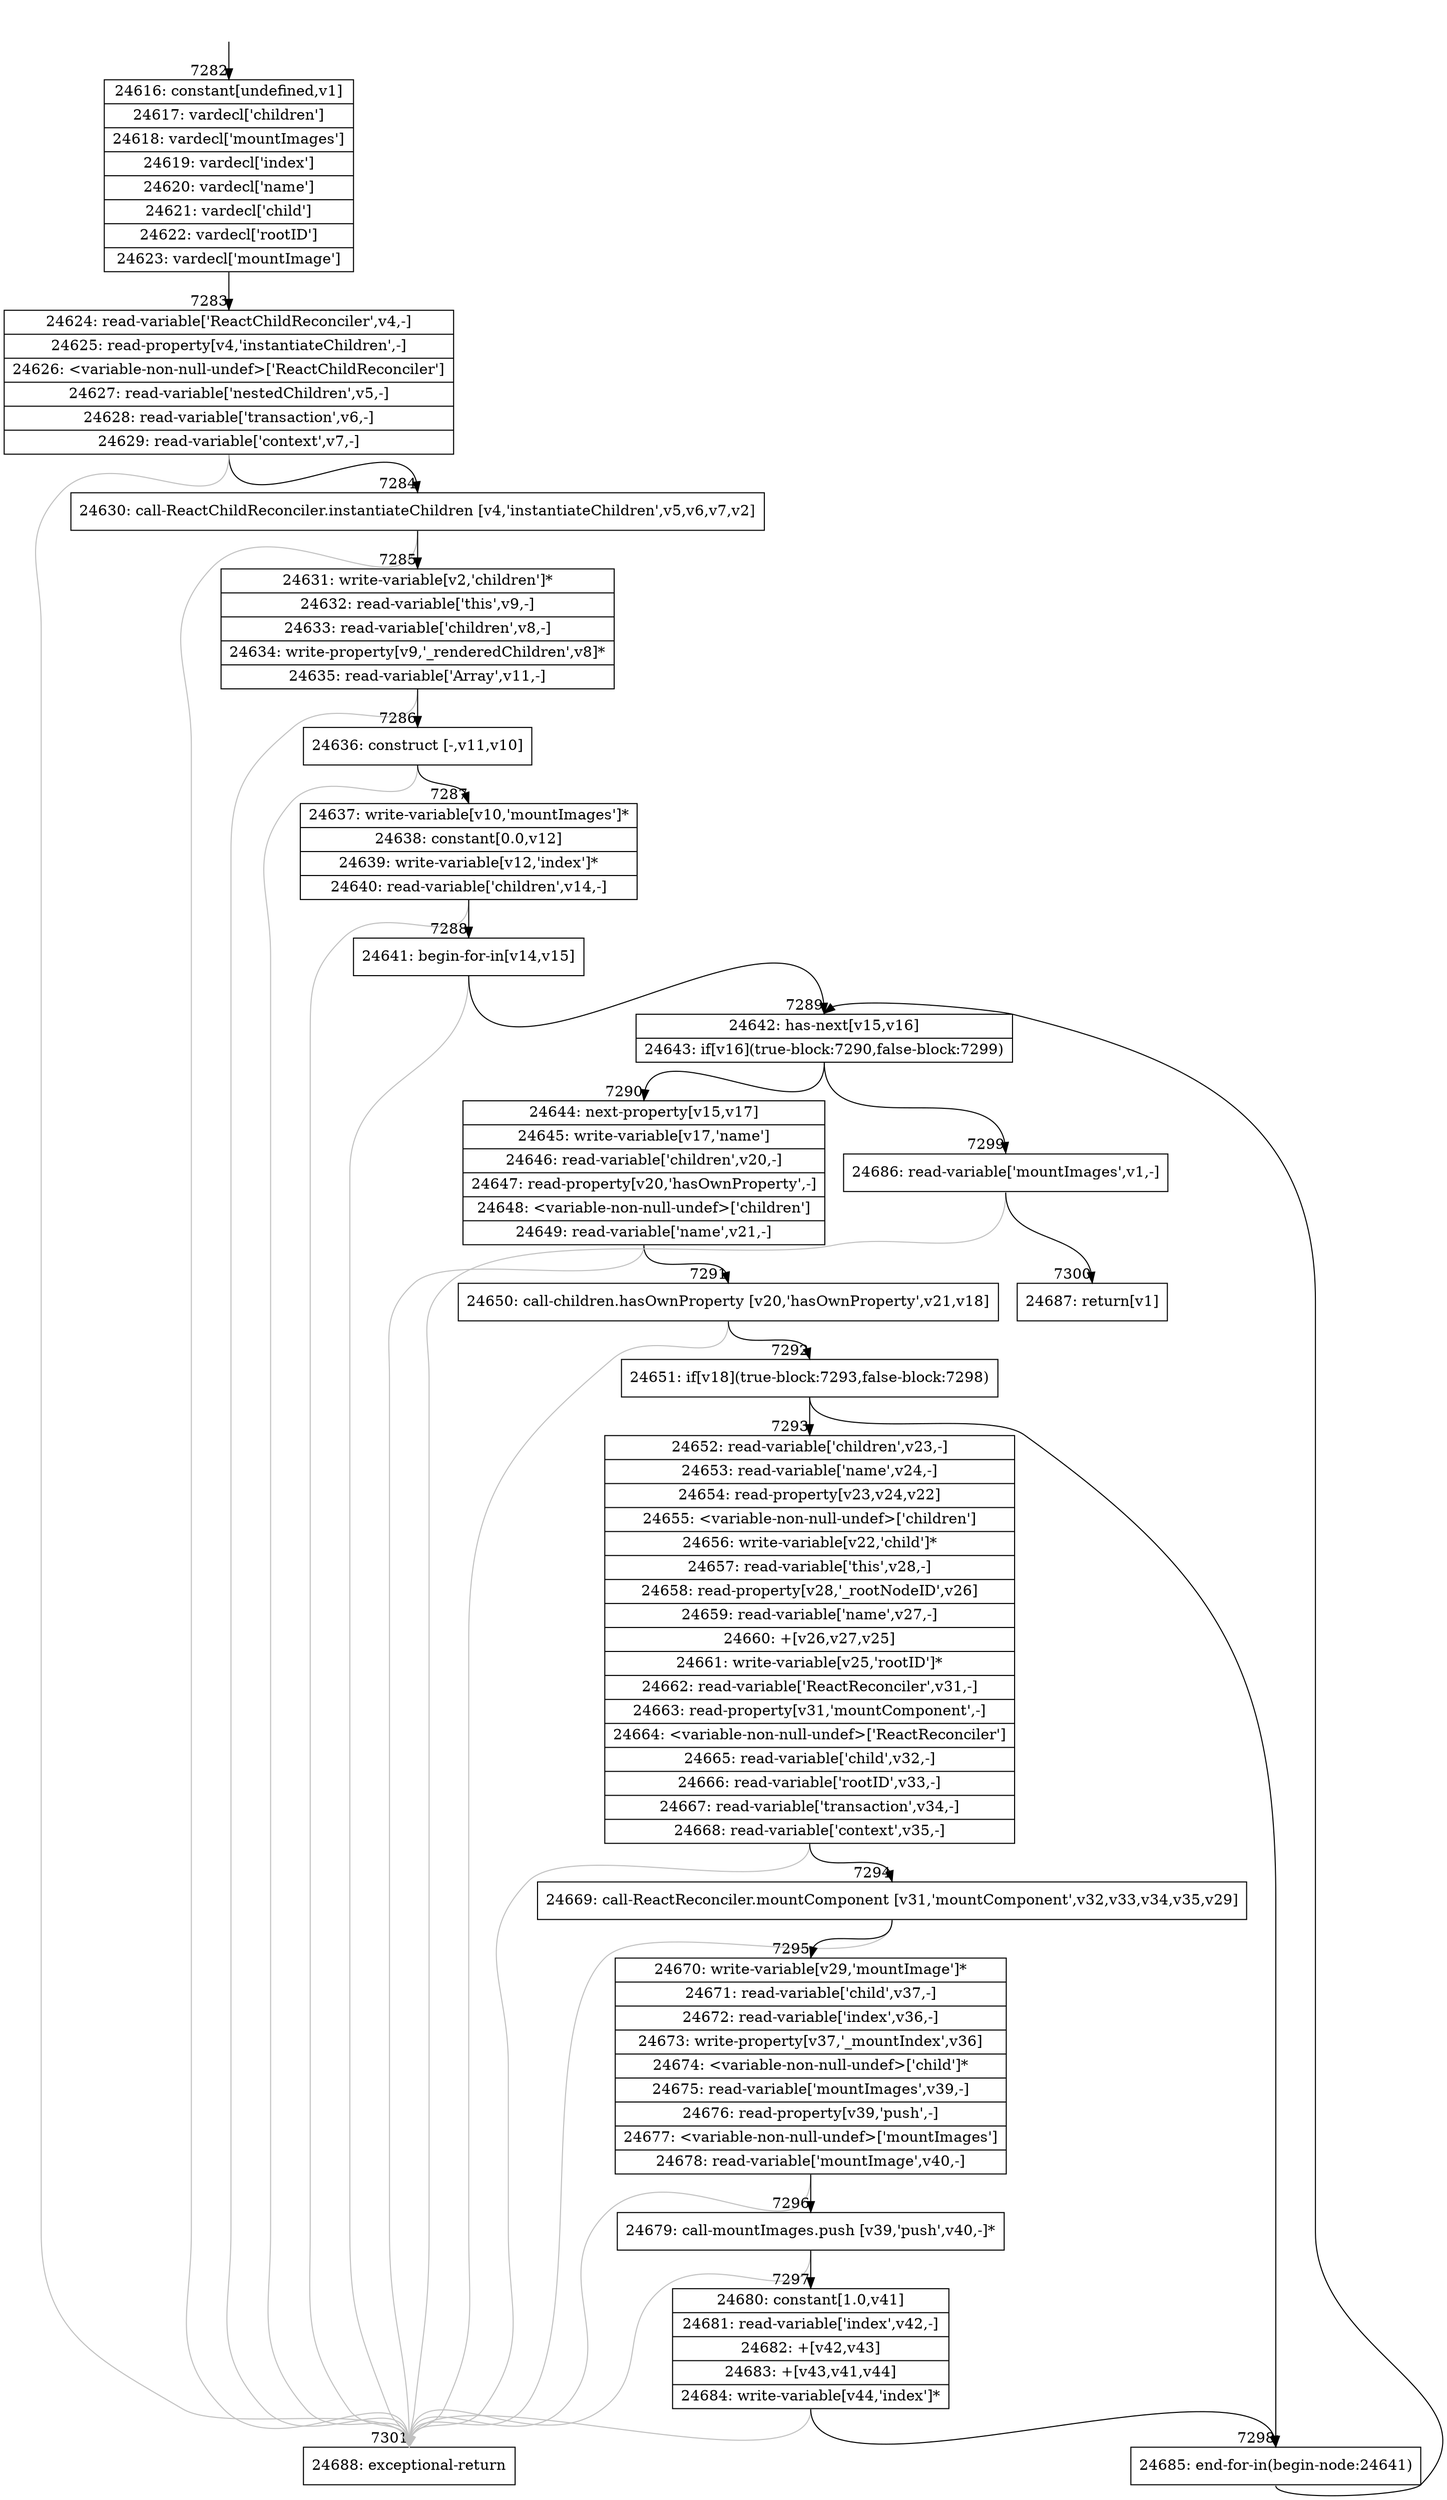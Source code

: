 digraph {
rankdir="TD"
BB_entry504[shape=none,label=""];
BB_entry504 -> BB7282 [tailport=s, headport=n, headlabel="    7282"]
BB7282 [shape=record label="{24616: constant[undefined,v1]|24617: vardecl['children']|24618: vardecl['mountImages']|24619: vardecl['index']|24620: vardecl['name']|24621: vardecl['child']|24622: vardecl['rootID']|24623: vardecl['mountImage']}" ] 
BB7282 -> BB7283 [tailport=s, headport=n, headlabel="      7283"]
BB7283 [shape=record label="{24624: read-variable['ReactChildReconciler',v4,-]|24625: read-property[v4,'instantiateChildren',-]|24626: \<variable-non-null-undef\>['ReactChildReconciler']|24627: read-variable['nestedChildren',v5,-]|24628: read-variable['transaction',v6,-]|24629: read-variable['context',v7,-]}" ] 
BB7283 -> BB7284 [tailport=s, headport=n, headlabel="      7284"]
BB7283 -> BB7301 [tailport=s, headport=n, color=gray, headlabel="      7301"]
BB7284 [shape=record label="{24630: call-ReactChildReconciler.instantiateChildren [v4,'instantiateChildren',v5,v6,v7,v2]}" ] 
BB7284 -> BB7285 [tailport=s, headport=n, headlabel="      7285"]
BB7284 -> BB7301 [tailport=s, headport=n, color=gray]
BB7285 [shape=record label="{24631: write-variable[v2,'children']*|24632: read-variable['this',v9,-]|24633: read-variable['children',v8,-]|24634: write-property[v9,'_renderedChildren',v8]*|24635: read-variable['Array',v11,-]}" ] 
BB7285 -> BB7286 [tailport=s, headport=n, headlabel="      7286"]
BB7285 -> BB7301 [tailport=s, headport=n, color=gray]
BB7286 [shape=record label="{24636: construct [-,v11,v10]}" ] 
BB7286 -> BB7287 [tailport=s, headport=n, headlabel="      7287"]
BB7286 -> BB7301 [tailport=s, headport=n, color=gray]
BB7287 [shape=record label="{24637: write-variable[v10,'mountImages']*|24638: constant[0.0,v12]|24639: write-variable[v12,'index']*|24640: read-variable['children',v14,-]}" ] 
BB7287 -> BB7288 [tailport=s, headport=n, headlabel="      7288"]
BB7287 -> BB7301 [tailport=s, headport=n, color=gray]
BB7288 [shape=record label="{24641: begin-for-in[v14,v15]}" ] 
BB7288 -> BB7289 [tailport=s, headport=n, headlabel="      7289"]
BB7288 -> BB7301 [tailport=s, headport=n, color=gray]
BB7289 [shape=record label="{24642: has-next[v15,v16]|24643: if[v16](true-block:7290,false-block:7299)}" ] 
BB7289 -> BB7290 [tailport=s, headport=n, headlabel="      7290"]
BB7289 -> BB7299 [tailport=s, headport=n, headlabel="      7299"]
BB7290 [shape=record label="{24644: next-property[v15,v17]|24645: write-variable[v17,'name']|24646: read-variable['children',v20,-]|24647: read-property[v20,'hasOwnProperty',-]|24648: \<variable-non-null-undef\>['children']|24649: read-variable['name',v21,-]}" ] 
BB7290 -> BB7291 [tailport=s, headport=n, headlabel="      7291"]
BB7290 -> BB7301 [tailport=s, headport=n, color=gray]
BB7291 [shape=record label="{24650: call-children.hasOwnProperty [v20,'hasOwnProperty',v21,v18]}" ] 
BB7291 -> BB7292 [tailport=s, headport=n, headlabel="      7292"]
BB7291 -> BB7301 [tailport=s, headport=n, color=gray]
BB7292 [shape=record label="{24651: if[v18](true-block:7293,false-block:7298)}" ] 
BB7292 -> BB7293 [tailport=s, headport=n, headlabel="      7293"]
BB7292 -> BB7298 [tailport=s, headport=n, headlabel="      7298"]
BB7293 [shape=record label="{24652: read-variable['children',v23,-]|24653: read-variable['name',v24,-]|24654: read-property[v23,v24,v22]|24655: \<variable-non-null-undef\>['children']|24656: write-variable[v22,'child']*|24657: read-variable['this',v28,-]|24658: read-property[v28,'_rootNodeID',v26]|24659: read-variable['name',v27,-]|24660: +[v26,v27,v25]|24661: write-variable[v25,'rootID']*|24662: read-variable['ReactReconciler',v31,-]|24663: read-property[v31,'mountComponent',-]|24664: \<variable-non-null-undef\>['ReactReconciler']|24665: read-variable['child',v32,-]|24666: read-variable['rootID',v33,-]|24667: read-variable['transaction',v34,-]|24668: read-variable['context',v35,-]}" ] 
BB7293 -> BB7294 [tailport=s, headport=n, headlabel="      7294"]
BB7293 -> BB7301 [tailport=s, headport=n, color=gray]
BB7294 [shape=record label="{24669: call-ReactReconciler.mountComponent [v31,'mountComponent',v32,v33,v34,v35,v29]}" ] 
BB7294 -> BB7295 [tailport=s, headport=n, headlabel="      7295"]
BB7294 -> BB7301 [tailport=s, headport=n, color=gray]
BB7295 [shape=record label="{24670: write-variable[v29,'mountImage']*|24671: read-variable['child',v37,-]|24672: read-variable['index',v36,-]|24673: write-property[v37,'_mountIndex',v36]|24674: \<variable-non-null-undef\>['child']*|24675: read-variable['mountImages',v39,-]|24676: read-property[v39,'push',-]|24677: \<variable-non-null-undef\>['mountImages']|24678: read-variable['mountImage',v40,-]}" ] 
BB7295 -> BB7296 [tailport=s, headport=n, headlabel="      7296"]
BB7295 -> BB7301 [tailport=s, headport=n, color=gray]
BB7296 [shape=record label="{24679: call-mountImages.push [v39,'push',v40,-]*}" ] 
BB7296 -> BB7297 [tailport=s, headport=n, headlabel="      7297"]
BB7296 -> BB7301 [tailport=s, headport=n, color=gray]
BB7297 [shape=record label="{24680: constant[1.0,v41]|24681: read-variable['index',v42,-]|24682: +[v42,v43]|24683: +[v43,v41,v44]|24684: write-variable[v44,'index']*}" ] 
BB7297 -> BB7298 [tailport=s, headport=n]
BB7297 -> BB7301 [tailport=s, headport=n, color=gray]
BB7298 [shape=record label="{24685: end-for-in(begin-node:24641)}" ] 
BB7298 -> BB7289 [tailport=s, headport=n]
BB7299 [shape=record label="{24686: read-variable['mountImages',v1,-]}" ] 
BB7299 -> BB7300 [tailport=s, headport=n, headlabel="      7300"]
BB7299 -> BB7301 [tailport=s, headport=n, color=gray]
BB7300 [shape=record label="{24687: return[v1]}" ] 
BB7301 [shape=record label="{24688: exceptional-return}" ] 
//#$~ 12846
}
